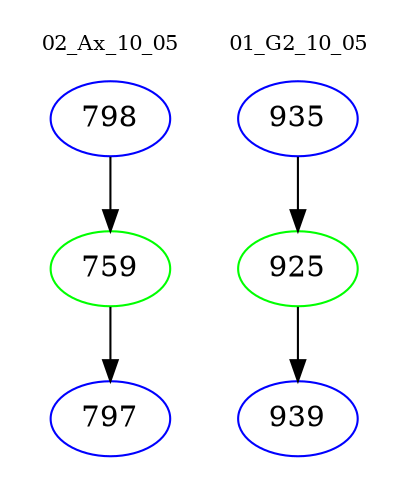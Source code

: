 digraph{
subgraph cluster_0 {
color = white
label = "02_Ax_10_05";
fontsize=10;
T0_798 [label="798", color="blue"]
T0_798 -> T0_759 [color="black"]
T0_759 [label="759", color="green"]
T0_759 -> T0_797 [color="black"]
T0_797 [label="797", color="blue"]
}
subgraph cluster_1 {
color = white
label = "01_G2_10_05";
fontsize=10;
T1_935 [label="935", color="blue"]
T1_935 -> T1_925 [color="black"]
T1_925 [label="925", color="green"]
T1_925 -> T1_939 [color="black"]
T1_939 [label="939", color="blue"]
}
}
